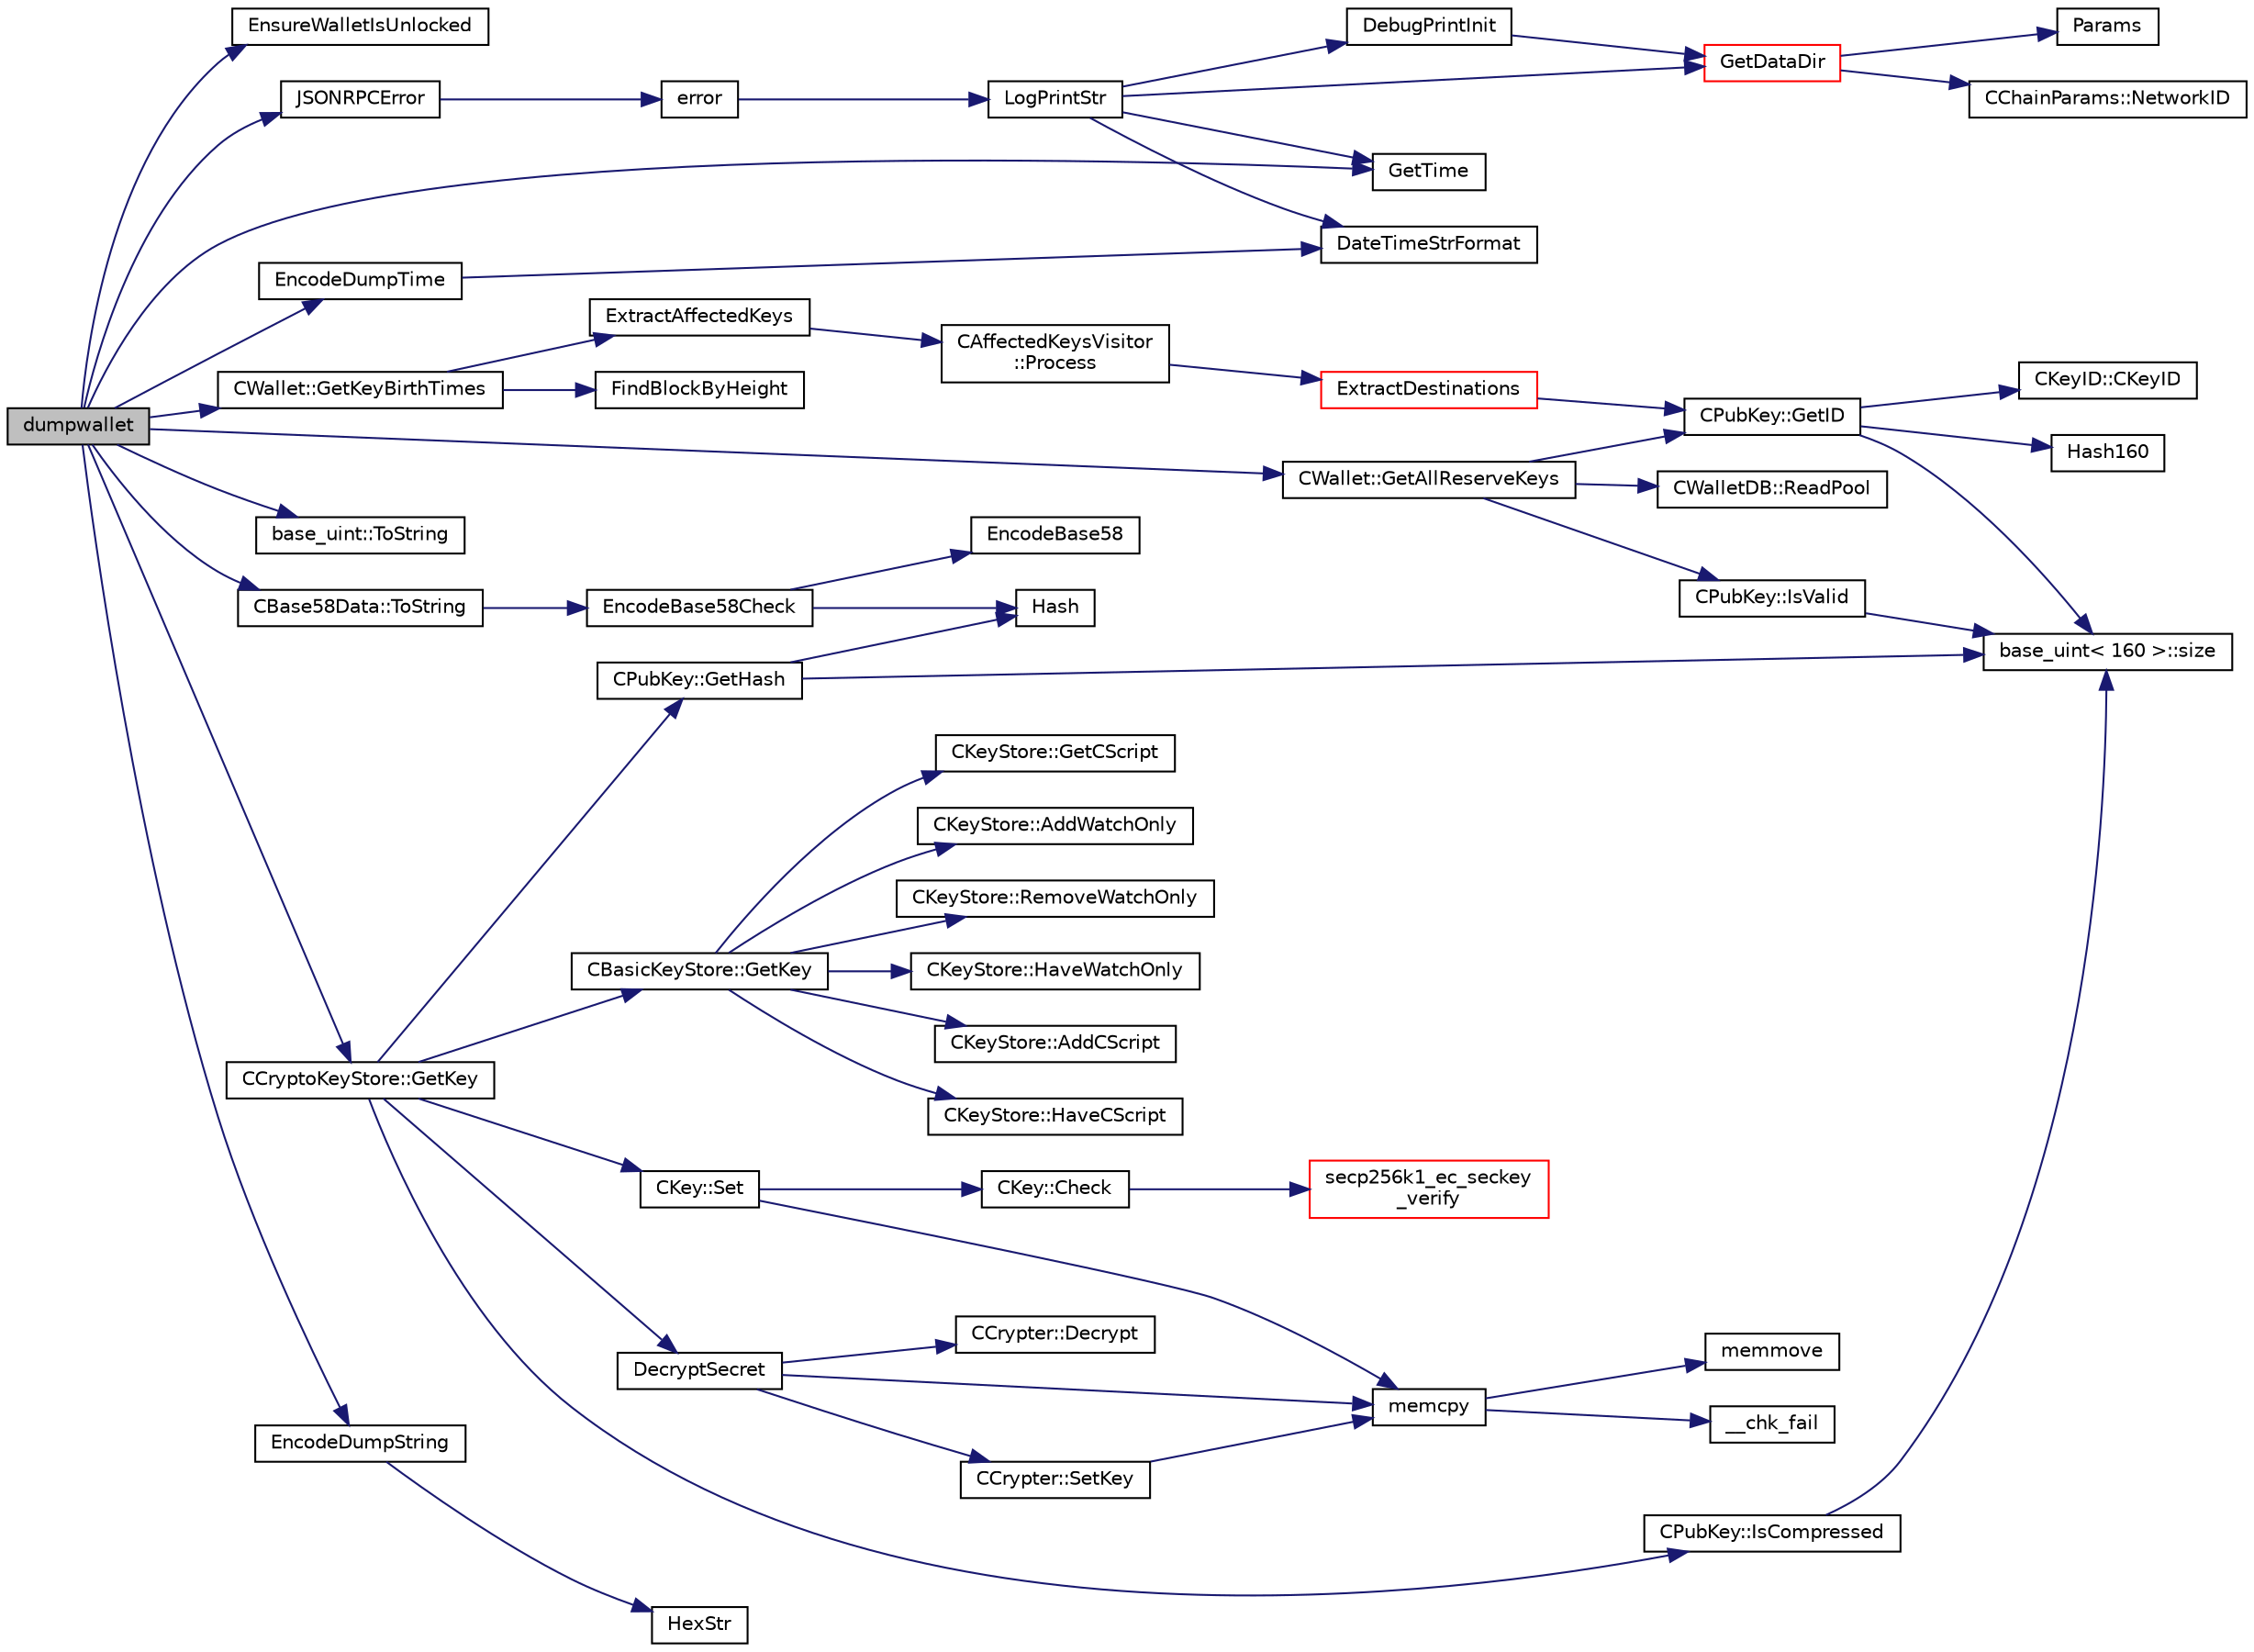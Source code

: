 digraph "dumpwallet"
{
  edge [fontname="Helvetica",fontsize="10",labelfontname="Helvetica",labelfontsize="10"];
  node [fontname="Helvetica",fontsize="10",shape=record];
  rankdir="LR";
  Node54 [label="dumpwallet",height=0.2,width=0.4,color="black", fillcolor="grey75", style="filled", fontcolor="black"];
  Node54 -> Node55 [color="midnightblue",fontsize="10",style="solid",fontname="Helvetica"];
  Node55 [label="EnsureWalletIsUnlocked",height=0.2,width=0.4,color="black", fillcolor="white", style="filled",URL="$dc/dbf/rpcdump_8cpp.html#a8f837f6d506b9719cef93188db00fd3c"];
  Node54 -> Node56 [color="midnightblue",fontsize="10",style="solid",fontname="Helvetica"];
  Node56 [label="JSONRPCError",height=0.2,width=0.4,color="black", fillcolor="white", style="filled",URL="$d2/d30/rpcprotocol_8cpp.html#a17b1bb111ab339efc951929834766039"];
  Node56 -> Node57 [color="midnightblue",fontsize="10",style="solid",fontname="Helvetica"];
  Node57 [label="error",height=0.2,width=0.4,color="black", fillcolor="white", style="filled",URL="$d8/d3c/util_8h.html#af8985880cf4ef26df0a5aa2ffcb76662"];
  Node57 -> Node58 [color="midnightblue",fontsize="10",style="solid",fontname="Helvetica"];
  Node58 [label="LogPrintStr",height=0.2,width=0.4,color="black", fillcolor="white", style="filled",URL="$d8/d3c/util_8h.html#afd4c3002b2797c0560adddb6af3ca1da"];
  Node58 -> Node59 [color="midnightblue",fontsize="10",style="solid",fontname="Helvetica"];
  Node59 [label="DebugPrintInit",height=0.2,width=0.4,color="black", fillcolor="white", style="filled",URL="$df/d2d/util_8cpp.html#a751ff5f21d880737811136b5e0bcea12"];
  Node59 -> Node60 [color="midnightblue",fontsize="10",style="solid",fontname="Helvetica"];
  Node60 [label="GetDataDir",height=0.2,width=0.4,color="red", fillcolor="white", style="filled",URL="$df/d2d/util_8cpp.html#ab83866a054745d4b30a3948a1b44beba"];
  Node60 -> Node61 [color="midnightblue",fontsize="10",style="solid",fontname="Helvetica"];
  Node61 [label="Params",height=0.2,width=0.4,color="black", fillcolor="white", style="filled",URL="$df/dbf/chainparams_8cpp.html#ace5c5b706d71a324a417dd2db394fd4a",tooltip="Return the currently selected parameters. "];
  Node60 -> Node62 [color="midnightblue",fontsize="10",style="solid",fontname="Helvetica"];
  Node62 [label="CChainParams::NetworkID",height=0.2,width=0.4,color="black", fillcolor="white", style="filled",URL="$d1/d4f/class_c_chain_params.html#a90dc493ec0c0325c98c3ac06eb99862b"];
  Node58 -> Node60 [color="midnightblue",fontsize="10",style="solid",fontname="Helvetica"];
  Node58 -> Node65 [color="midnightblue",fontsize="10",style="solid",fontname="Helvetica"];
  Node65 [label="DateTimeStrFormat",height=0.2,width=0.4,color="black", fillcolor="white", style="filled",URL="$df/d2d/util_8cpp.html#a749bc6776c8ec72d7c5e4dea56aee415"];
  Node58 -> Node66 [color="midnightblue",fontsize="10",style="solid",fontname="Helvetica"];
  Node66 [label="GetTime",height=0.2,width=0.4,color="black", fillcolor="white", style="filled",URL="$df/d2d/util_8cpp.html#a46fac5fba8ba905b5f9acb364f5d8c6f"];
  Node54 -> Node67 [color="midnightblue",fontsize="10",style="solid",fontname="Helvetica"];
  Node67 [label="CWallet::GetKeyBirthTimes",height=0.2,width=0.4,color="black", fillcolor="white", style="filled",URL="$d2/de5/class_c_wallet.html#acb2fdaf647fa2d812d58e998848e681d"];
  Node67 -> Node68 [color="midnightblue",fontsize="10",style="solid",fontname="Helvetica"];
  Node68 [label="FindBlockByHeight",height=0.2,width=0.4,color="black", fillcolor="white", style="filled",URL="$df/d0a/main_8cpp.html#ade250148b45238c340427a491d210d0a"];
  Node67 -> Node69 [color="midnightblue",fontsize="10",style="solid",fontname="Helvetica"];
  Node69 [label="ExtractAffectedKeys",height=0.2,width=0.4,color="black", fillcolor="white", style="filled",URL="$dd/d0f/script_8cpp.html#a6fdfbffeb1b228641e57ed316c0208cf"];
  Node69 -> Node70 [color="midnightblue",fontsize="10",style="solid",fontname="Helvetica"];
  Node70 [label="CAffectedKeysVisitor\l::Process",height=0.2,width=0.4,color="black", fillcolor="white", style="filled",URL="$d5/d8a/class_c_affected_keys_visitor.html#a749859ce2a826e2d60c8fe31685efae3"];
  Node70 -> Node71 [color="midnightblue",fontsize="10",style="solid",fontname="Helvetica"];
  Node71 [label="ExtractDestinations",height=0.2,width=0.4,color="red", fillcolor="white", style="filled",URL="$dd/d0f/script_8cpp.html#a6948ee6aa422ed8a5ffe06ddc77a55d8"];
  Node71 -> Node77 [color="midnightblue",fontsize="10",style="solid",fontname="Helvetica"];
  Node77 [label="CPubKey::GetID",height=0.2,width=0.4,color="black", fillcolor="white", style="filled",URL="$da/d4e/class_c_pub_key.html#a2675f7e6f72eff68e7a5227289feb021"];
  Node77 -> Node78 [color="midnightblue",fontsize="10",style="solid",fontname="Helvetica"];
  Node78 [label="CKeyID::CKeyID",height=0.2,width=0.4,color="black", fillcolor="white", style="filled",URL="$dd/d88/class_c_key_i_d.html#a01dbd3c37820a2ffe89d106c6a7cf53d"];
  Node77 -> Node79 [color="midnightblue",fontsize="10",style="solid",fontname="Helvetica"];
  Node79 [label="Hash160",height=0.2,width=0.4,color="black", fillcolor="white", style="filled",URL="$db/dfb/hash_8h.html#a4490f70ddae16e9e48460a0416a48a6b"];
  Node77 -> Node80 [color="midnightblue",fontsize="10",style="solid",fontname="Helvetica"];
  Node80 [label="base_uint\< 160 \>::size",height=0.2,width=0.4,color="black", fillcolor="white", style="filled",URL="$da/df7/classbase__uint.html#a1f49b034e686269601ea89b0319b8004"];
  Node54 -> Node82 [color="midnightblue",fontsize="10",style="solid",fontname="Helvetica"];
  Node82 [label="CWallet::GetAllReserveKeys",height=0.2,width=0.4,color="black", fillcolor="white", style="filled",URL="$d2/de5/class_c_wallet.html#aa182f6de943295062748ab42e64c9203"];
  Node82 -> Node83 [color="midnightblue",fontsize="10",style="solid",fontname="Helvetica"];
  Node83 [label="CWalletDB::ReadPool",height=0.2,width=0.4,color="black", fillcolor="white", style="filled",URL="$d4/d90/class_c_wallet_d_b.html#a6a03927cf247314ccd9b285139de0bd1"];
  Node82 -> Node84 [color="midnightblue",fontsize="10",style="solid",fontname="Helvetica"];
  Node84 [label="CPubKey::IsValid",height=0.2,width=0.4,color="black", fillcolor="white", style="filled",URL="$da/d4e/class_c_pub_key.html#a4fa94293cf8577fd039b9a133f6c7f30"];
  Node84 -> Node80 [color="midnightblue",fontsize="10",style="solid",fontname="Helvetica"];
  Node82 -> Node77 [color="midnightblue",fontsize="10",style="solid",fontname="Helvetica"];
  Node54 -> Node85 [color="midnightblue",fontsize="10",style="solid",fontname="Helvetica"];
  Node85 [label="EncodeDumpTime",height=0.2,width=0.4,color="black", fillcolor="white", style="filled",URL="$dc/dbf/rpcdump_8cpp.html#a7508f988f8fe1737d50343804d7fc7c8"];
  Node85 -> Node65 [color="midnightblue",fontsize="10",style="solid",fontname="Helvetica"];
  Node54 -> Node66 [color="midnightblue",fontsize="10",style="solid",fontname="Helvetica"];
  Node54 -> Node86 [color="midnightblue",fontsize="10",style="solid",fontname="Helvetica"];
  Node86 [label="base_uint::ToString",height=0.2,width=0.4,color="black", fillcolor="white", style="filled",URL="$da/df7/classbase__uint.html#acccba4d9d51a0c36261718ca0cbb293b"];
  Node54 -> Node87 [color="midnightblue",fontsize="10",style="solid",fontname="Helvetica"];
  Node87 [label="CBase58Data::ToString",height=0.2,width=0.4,color="black", fillcolor="white", style="filled",URL="$d2/d08/class_c_base58_data.html#a7dc91af403ca02694b3247b15604e220"];
  Node87 -> Node88 [color="midnightblue",fontsize="10",style="solid",fontname="Helvetica"];
  Node88 [label="EncodeBase58Check",height=0.2,width=0.4,color="black", fillcolor="white", style="filled",URL="$db/d9c/base58_8cpp.html#ace9a5807ee51604f33044339f073ec76",tooltip="Encode a byte vector into a base58-encoded string, including checksum. "];
  Node88 -> Node89 [color="midnightblue",fontsize="10",style="solid",fontname="Helvetica"];
  Node89 [label="Hash",height=0.2,width=0.4,color="black", fillcolor="white", style="filled",URL="$db/dfb/hash_8h.html#ab3f6c437460137530d86e09c2c102e99"];
  Node88 -> Node90 [color="midnightblue",fontsize="10",style="solid",fontname="Helvetica"];
  Node90 [label="EncodeBase58",height=0.2,width=0.4,color="black", fillcolor="white", style="filled",URL="$db/d9c/base58_8cpp.html#a8d6f0e9d5df175b4966dcede31dc90ad",tooltip="Encode a byte sequence as a base58-encoded string. "];
  Node54 -> Node91 [color="midnightblue",fontsize="10",style="solid",fontname="Helvetica"];
  Node91 [label="CCryptoKeyStore::GetKey",height=0.2,width=0.4,color="black", fillcolor="white", style="filled",URL="$db/dad/class_c_crypto_key_store.html#af46ec271fffb65a113702ba40a3738c8"];
  Node91 -> Node92 [color="midnightblue",fontsize="10",style="solid",fontname="Helvetica"];
  Node92 [label="CBasicKeyStore::GetKey",height=0.2,width=0.4,color="black", fillcolor="white", style="filled",URL="$db/db1/class_c_basic_key_store.html#a69328ee642e4234922356f59876e956d"];
  Node92 -> Node93 [color="midnightblue",fontsize="10",style="solid",fontname="Helvetica"];
  Node93 [label="CKeyStore::AddCScript",height=0.2,width=0.4,color="black", fillcolor="white", style="filled",URL="$d0/dc3/class_c_key_store.html#a2fb2e02e8cdc364607efd5ebb14b8064"];
  Node92 -> Node94 [color="midnightblue",fontsize="10",style="solid",fontname="Helvetica"];
  Node94 [label="CKeyStore::HaveCScript",height=0.2,width=0.4,color="black", fillcolor="white", style="filled",URL="$d0/dc3/class_c_key_store.html#a51c9fc86b2c3fece10d86146231fa58d"];
  Node92 -> Node95 [color="midnightblue",fontsize="10",style="solid",fontname="Helvetica"];
  Node95 [label="CKeyStore::GetCScript",height=0.2,width=0.4,color="black", fillcolor="white", style="filled",URL="$d0/dc3/class_c_key_store.html#ae6bf4dbeb0705e199250e48aa5d34264"];
  Node92 -> Node96 [color="midnightblue",fontsize="10",style="solid",fontname="Helvetica"];
  Node96 [label="CKeyStore::AddWatchOnly",height=0.2,width=0.4,color="black", fillcolor="white", style="filled",URL="$d0/dc3/class_c_key_store.html#a12cd4eaa01bd4f4231c0bf68425a44af",tooltip="Support for Watch-only addresses. "];
  Node92 -> Node97 [color="midnightblue",fontsize="10",style="solid",fontname="Helvetica"];
  Node97 [label="CKeyStore::RemoveWatchOnly",height=0.2,width=0.4,color="black", fillcolor="white", style="filled",URL="$d0/dc3/class_c_key_store.html#ad510747f28d129123a5200e4df8f7f61"];
  Node92 -> Node98 [color="midnightblue",fontsize="10",style="solid",fontname="Helvetica"];
  Node98 [label="CKeyStore::HaveWatchOnly",height=0.2,width=0.4,color="black", fillcolor="white", style="filled",URL="$d0/dc3/class_c_key_store.html#a9169351f4acf62d299afb824174cbfa8"];
  Node91 -> Node99 [color="midnightblue",fontsize="10",style="solid",fontname="Helvetica"];
  Node99 [label="DecryptSecret",height=0.2,width=0.4,color="black", fillcolor="white", style="filled",URL="$d3/d05/crypter_8cpp.html#aded00aa7498a7485a00e77a20856b3e4"];
  Node99 -> Node100 [color="midnightblue",fontsize="10",style="solid",fontname="Helvetica"];
  Node100 [label="memcpy",height=0.2,width=0.4,color="black", fillcolor="white", style="filled",URL="$d5/d9f/glibc__compat_8cpp.html#a0f46826ab0466591e136db24394923cf"];
  Node100 -> Node101 [color="midnightblue",fontsize="10",style="solid",fontname="Helvetica"];
  Node101 [label="memmove",height=0.2,width=0.4,color="black", fillcolor="white", style="filled",URL="$d5/d9f/glibc__compat_8cpp.html#a9778d49e9029dd75bc53ecbbf9f5e9a1"];
  Node100 -> Node102 [color="midnightblue",fontsize="10",style="solid",fontname="Helvetica"];
  Node102 [label="__chk_fail",height=0.2,width=0.4,color="black", fillcolor="white", style="filled",URL="$d5/d9f/glibc__compat_8cpp.html#a424ac71631da5ada2976630ff67051d1"];
  Node99 -> Node103 [color="midnightblue",fontsize="10",style="solid",fontname="Helvetica"];
  Node103 [label="CCrypter::SetKey",height=0.2,width=0.4,color="black", fillcolor="white", style="filled",URL="$d7/d89/class_c_crypter.html#a0d948dd4796e2420e1dd9c1ddbf7974e"];
  Node103 -> Node100 [color="midnightblue",fontsize="10",style="solid",fontname="Helvetica"];
  Node99 -> Node104 [color="midnightblue",fontsize="10",style="solid",fontname="Helvetica"];
  Node104 [label="CCrypter::Decrypt",height=0.2,width=0.4,color="black", fillcolor="white", style="filled",URL="$d7/d89/class_c_crypter.html#a4dbabed4975d4435d22c76deac43df7f"];
  Node91 -> Node105 [color="midnightblue",fontsize="10",style="solid",fontname="Helvetica"];
  Node105 [label="CPubKey::GetHash",height=0.2,width=0.4,color="black", fillcolor="white", style="filled",URL="$da/d4e/class_c_pub_key.html#ab1aaa3f6085a3e9bc034d3e1269d870d"];
  Node105 -> Node89 [color="midnightblue",fontsize="10",style="solid",fontname="Helvetica"];
  Node105 -> Node80 [color="midnightblue",fontsize="10",style="solid",fontname="Helvetica"];
  Node91 -> Node106 [color="midnightblue",fontsize="10",style="solid",fontname="Helvetica"];
  Node106 [label="CKey::Set",height=0.2,width=0.4,color="black", fillcolor="white", style="filled",URL="$d2/d63/class_c_key.html#aaa13d5f08456bba094210c5eeabf64c8"];
  Node106 -> Node107 [color="midnightblue",fontsize="10",style="solid",fontname="Helvetica"];
  Node107 [label="CKey::Check",height=0.2,width=0.4,color="black", fillcolor="white", style="filled",URL="$d2/d63/class_c_key.html#acec869bc75fa8f4d619ab025d367a97c"];
  Node107 -> Node108 [color="midnightblue",fontsize="10",style="solid",fontname="Helvetica"];
  Node108 [label="secp256k1_ec_seckey\l_verify",height=0.2,width=0.4,color="red", fillcolor="white", style="filled",URL="$d7/dd3/secp256k1_8h.html#a366f922fc0c787351e82ff8e3a95f652",tooltip="Verify an ECDSA secret key. "];
  Node106 -> Node100 [color="midnightblue",fontsize="10",style="solid",fontname="Helvetica"];
  Node91 -> Node112 [color="midnightblue",fontsize="10",style="solid",fontname="Helvetica"];
  Node112 [label="CPubKey::IsCompressed",height=0.2,width=0.4,color="black", fillcolor="white", style="filled",URL="$da/d4e/class_c_pub_key.html#a25f8b70340ad20ddab0f80ec4cee9396"];
  Node112 -> Node80 [color="midnightblue",fontsize="10",style="solid",fontname="Helvetica"];
  Node54 -> Node113 [color="midnightblue",fontsize="10",style="solid",fontname="Helvetica"];
  Node113 [label="EncodeDumpString",height=0.2,width=0.4,color="black", fillcolor="white", style="filled",URL="$dc/dbf/rpcdump_8cpp.html#a6cd1bf37c3deb795c043096acb2b87e7"];
  Node113 -> Node114 [color="midnightblue",fontsize="10",style="solid",fontname="Helvetica"];
  Node114 [label="HexStr",height=0.2,width=0.4,color="black", fillcolor="white", style="filled",URL="$d8/d3c/util_8h.html#ace13a819ca4e98c22847d26b3b357e75"];
}

